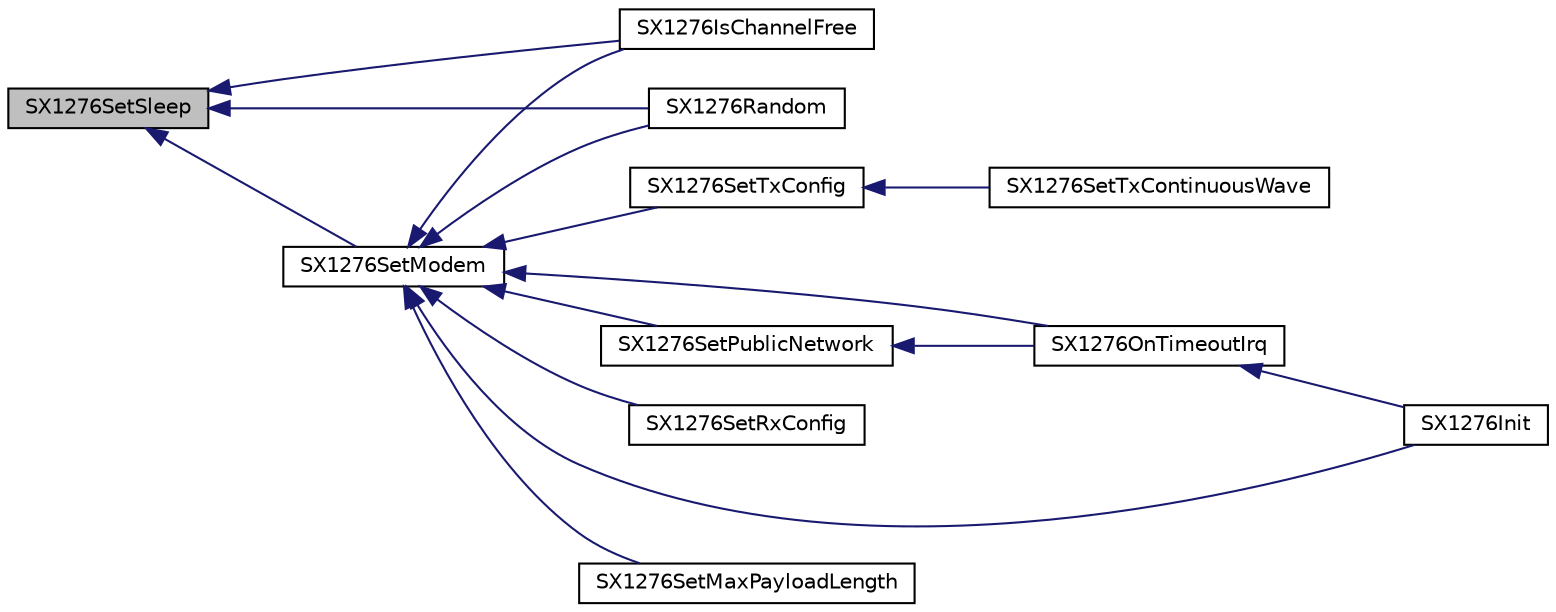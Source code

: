 digraph "SX1276SetSleep"
{
  edge [fontname="Helvetica",fontsize="10",labelfontname="Helvetica",labelfontsize="10"];
  node [fontname="Helvetica",fontsize="10",shape=record];
  rankdir="LR";
  Node404 [label="SX1276SetSleep",height=0.2,width=0.4,color="black", fillcolor="grey75", style="filled", fontcolor="black"];
  Node404 -> Node405 [dir="back",color="midnightblue",fontsize="10",style="solid",fontname="Helvetica"];
  Node405 [label="SX1276IsChannelFree",height=0.2,width=0.4,color="black", fillcolor="white", style="filled",URL="$sx1276_8h.html#a29f26f7258f8fcd5c27800295639d7c7",tooltip="Checks if the channel is free for the given time "];
  Node404 -> Node406 [dir="back",color="midnightblue",fontsize="10",style="solid",fontname="Helvetica"];
  Node406 [label="SX1276Random",height=0.2,width=0.4,color="black", fillcolor="white", style="filled",URL="$sx1276_8h.html#a9ba39c96b8e339b06dd24543920fd2f7",tooltip="Generates a 32 bits random value based on the RSSI readings "];
  Node404 -> Node407 [dir="back",color="midnightblue",fontsize="10",style="solid",fontname="Helvetica"];
  Node407 [label="SX1276SetModem",height=0.2,width=0.4,color="black", fillcolor="white", style="filled",URL="$sx1276_8h.html#a8325968bbefefab02537762dd274aa8b",tooltip="Configures the radio with the given modem "];
  Node407 -> Node408 [dir="back",color="midnightblue",fontsize="10",style="solid",fontname="Helvetica"];
  Node408 [label="SX1276Init",height=0.2,width=0.4,color="black", fillcolor="white", style="filled",URL="$sx1276_8h.html#a19a9ddff3f878b85e42c7571485fe3c8",tooltip="Initializes the radio "];
  Node407 -> Node405 [dir="back",color="midnightblue",fontsize="10",style="solid",fontname="Helvetica"];
  Node407 -> Node406 [dir="back",color="midnightblue",fontsize="10",style="solid",fontname="Helvetica"];
  Node407 -> Node409 [dir="back",color="midnightblue",fontsize="10",style="solid",fontname="Helvetica"];
  Node409 [label="SX1276SetRxConfig",height=0.2,width=0.4,color="black", fillcolor="white", style="filled",URL="$sx1276_8h.html#a6a66ceb9e18a33aaff10d384fa493cf8",tooltip="Sets the reception parameters "];
  Node407 -> Node410 [dir="back",color="midnightblue",fontsize="10",style="solid",fontname="Helvetica"];
  Node410 [label="SX1276SetTxConfig",height=0.2,width=0.4,color="black", fillcolor="white", style="filled",URL="$sx1276_8h.html#a805df2c0c4aa1630eeeb17177a600269",tooltip="Sets the transmission parameters "];
  Node410 -> Node411 [dir="back",color="midnightblue",fontsize="10",style="solid",fontname="Helvetica"];
  Node411 [label="SX1276SetTxContinuousWave",height=0.2,width=0.4,color="black", fillcolor="white", style="filled",URL="$sx1276_8h.html#ac77895b054eb64df0ee2fa97061efae8",tooltip="Sets the radio in continuous wave transmission mode "];
  Node407 -> Node412 [dir="back",color="midnightblue",fontsize="10",style="solid",fontname="Helvetica"];
  Node412 [label="SX1276SetMaxPayloadLength",height=0.2,width=0.4,color="black", fillcolor="white", style="filled",URL="$sx1276_8h.html#aac0bb6d289a1afe69f550cb148f3bac8",tooltip="Sets the maximum payload length. "];
  Node407 -> Node413 [dir="back",color="midnightblue",fontsize="10",style="solid",fontname="Helvetica"];
  Node413 [label="SX1276SetPublicNetwork",height=0.2,width=0.4,color="black", fillcolor="white", style="filled",URL="$sx1276_8h.html#a8acacaf2d3e05a712a90f587d1908c6c",tooltip="Sets the network to public or private. Updates the sync byte. "];
  Node413 -> Node414 [dir="back",color="midnightblue",fontsize="10",style="solid",fontname="Helvetica"];
  Node414 [label="SX1276OnTimeoutIrq",height=0.2,width=0.4,color="black", fillcolor="white", style="filled",URL="$sx1276_8c.html#a3eda1c409a0269313a079389593d75cb",tooltip="Tx & Rx timeout timer callback "];
  Node414 -> Node408 [dir="back",color="midnightblue",fontsize="10",style="solid",fontname="Helvetica"];
  Node407 -> Node414 [dir="back",color="midnightblue",fontsize="10",style="solid",fontname="Helvetica"];
}
